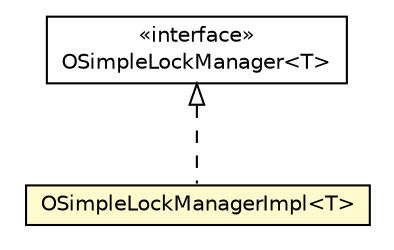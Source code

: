 #!/usr/local/bin/dot
#
# Class diagram 
# Generated by UMLGraph version R5_6-24-gf6e263 (http://www.umlgraph.org/)
#

digraph G {
	edge [fontname="Helvetica",fontsize=10,labelfontname="Helvetica",labelfontsize=10];
	node [fontname="Helvetica",fontsize=10,shape=plaintext];
	nodesep=0.25;
	ranksep=0.5;
	// com.orientechnologies.common.concur.lock.OSimpleLockManager<T>
	c7132196 [label=<<table title="com.orientechnologies.common.concur.lock.OSimpleLockManager" border="0" cellborder="1" cellspacing="0" cellpadding="2" port="p" href="./OSimpleLockManager.html">
		<tr><td><table border="0" cellspacing="0" cellpadding="1">
<tr><td align="center" balign="center"> &#171;interface&#187; </td></tr>
<tr><td align="center" balign="center"> OSimpleLockManager&lt;T&gt; </td></tr>
		</table></td></tr>
		</table>>, URL="./OSimpleLockManager.html", fontname="Helvetica", fontcolor="black", fontsize=10.0];
	// com.orientechnologies.common.concur.lock.OSimpleLockManagerImpl<T>
	c7132201 [label=<<table title="com.orientechnologies.common.concur.lock.OSimpleLockManagerImpl" border="0" cellborder="1" cellspacing="0" cellpadding="2" port="p" bgcolor="lemonChiffon" href="./OSimpleLockManagerImpl.html">
		<tr><td><table border="0" cellspacing="0" cellpadding="1">
<tr><td align="center" balign="center"> OSimpleLockManagerImpl&lt;T&gt; </td></tr>
		</table></td></tr>
		</table>>, URL="./OSimpleLockManagerImpl.html", fontname="Helvetica", fontcolor="black", fontsize=10.0];
	//com.orientechnologies.common.concur.lock.OSimpleLockManagerImpl<T> implements com.orientechnologies.common.concur.lock.OSimpleLockManager<T>
	c7132196:p -> c7132201:p [dir=back,arrowtail=empty,style=dashed];
}

